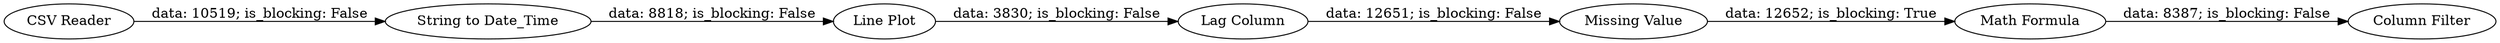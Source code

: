 digraph {
	"3918860926621295950_7" [label="Missing Value"]
	"3918860926621295950_5" [label="Lag Column"]
	"3918860926621295950_4" [label="String to Date_Time"]
	"3918860926621295950_8" [label="Column Filter"]
	"3918860926621295950_2" [label="Line Plot"]
	"3918860926621295950_6" [label="Math Formula"]
	"3918860926621295950_1" [label="CSV Reader"]
	"3918860926621295950_6" -> "3918860926621295950_8" [label="data: 8387; is_blocking: False"]
	"3918860926621295950_5" -> "3918860926621295950_7" [label="data: 12651; is_blocking: False"]
	"3918860926621295950_1" -> "3918860926621295950_4" [label="data: 10519; is_blocking: False"]
	"3918860926621295950_7" -> "3918860926621295950_6" [label="data: 12652; is_blocking: True"]
	"3918860926621295950_2" -> "3918860926621295950_5" [label="data: 3830; is_blocking: False"]
	"3918860926621295950_4" -> "3918860926621295950_2" [label="data: 8818; is_blocking: False"]
	rankdir=LR
}
